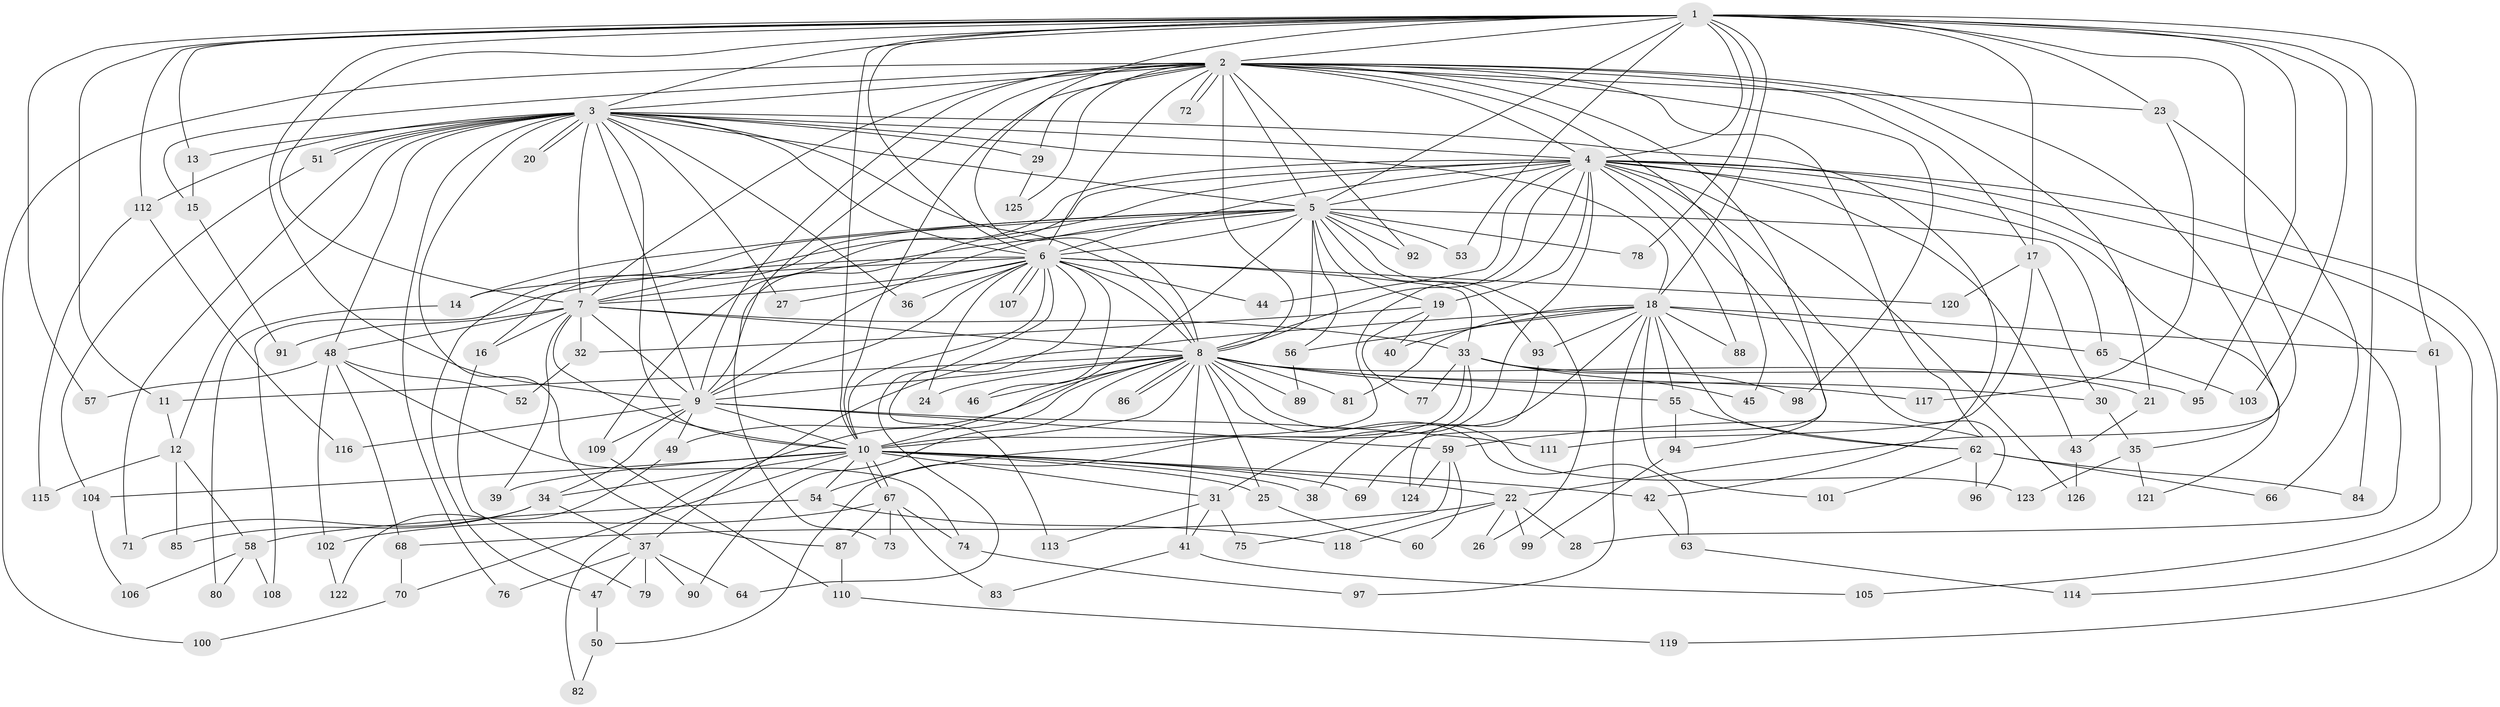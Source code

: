 // coarse degree distribution, {30: 0.015873015873015872, 32: 0.015873015873015872, 5: 0.07936507936507936, 2: 0.5873015873015873, 4: 0.047619047619047616, 1: 0.12698412698412698, 3: 0.06349206349206349, 10: 0.031746031746031744, 7: 0.015873015873015872, 12: 0.015873015873015872}
// Generated by graph-tools (version 1.1) at 2025/48/03/04/25 21:48:56]
// undirected, 126 vertices, 277 edges
graph export_dot {
graph [start="1"]
  node [color=gray90,style=filled];
  1;
  2;
  3;
  4;
  5;
  6;
  7;
  8;
  9;
  10;
  11;
  12;
  13;
  14;
  15;
  16;
  17;
  18;
  19;
  20;
  21;
  22;
  23;
  24;
  25;
  26;
  27;
  28;
  29;
  30;
  31;
  32;
  33;
  34;
  35;
  36;
  37;
  38;
  39;
  40;
  41;
  42;
  43;
  44;
  45;
  46;
  47;
  48;
  49;
  50;
  51;
  52;
  53;
  54;
  55;
  56;
  57;
  58;
  59;
  60;
  61;
  62;
  63;
  64;
  65;
  66;
  67;
  68;
  69;
  70;
  71;
  72;
  73;
  74;
  75;
  76;
  77;
  78;
  79;
  80;
  81;
  82;
  83;
  84;
  85;
  86;
  87;
  88;
  89;
  90;
  91;
  92;
  93;
  94;
  95;
  96;
  97;
  98;
  99;
  100;
  101;
  102;
  103;
  104;
  105;
  106;
  107;
  108;
  109;
  110;
  111;
  112;
  113;
  114;
  115;
  116;
  117;
  118;
  119;
  120;
  121;
  122;
  123;
  124;
  125;
  126;
  1 -- 2;
  1 -- 3;
  1 -- 4;
  1 -- 5;
  1 -- 6;
  1 -- 7;
  1 -- 8;
  1 -- 9;
  1 -- 10;
  1 -- 11;
  1 -- 13;
  1 -- 17;
  1 -- 18;
  1 -- 22;
  1 -- 23;
  1 -- 53;
  1 -- 57;
  1 -- 61;
  1 -- 78;
  1 -- 84;
  1 -- 95;
  1 -- 103;
  1 -- 112;
  2 -- 3;
  2 -- 4;
  2 -- 5;
  2 -- 6;
  2 -- 7;
  2 -- 8;
  2 -- 9;
  2 -- 10;
  2 -- 15;
  2 -- 17;
  2 -- 21;
  2 -- 23;
  2 -- 29;
  2 -- 35;
  2 -- 45;
  2 -- 59;
  2 -- 69;
  2 -- 72;
  2 -- 72;
  2 -- 73;
  2 -- 92;
  2 -- 98;
  2 -- 100;
  2 -- 125;
  3 -- 4;
  3 -- 5;
  3 -- 6;
  3 -- 7;
  3 -- 8;
  3 -- 9;
  3 -- 10;
  3 -- 12;
  3 -- 13;
  3 -- 18;
  3 -- 20;
  3 -- 20;
  3 -- 27;
  3 -- 29;
  3 -- 36;
  3 -- 42;
  3 -- 48;
  3 -- 51;
  3 -- 51;
  3 -- 71;
  3 -- 76;
  3 -- 87;
  3 -- 112;
  4 -- 5;
  4 -- 6;
  4 -- 7;
  4 -- 8;
  4 -- 9;
  4 -- 10;
  4 -- 19;
  4 -- 28;
  4 -- 31;
  4 -- 43;
  4 -- 44;
  4 -- 88;
  4 -- 94;
  4 -- 96;
  4 -- 109;
  4 -- 114;
  4 -- 119;
  4 -- 121;
  4 -- 126;
  5 -- 6;
  5 -- 7;
  5 -- 8;
  5 -- 9;
  5 -- 10;
  5 -- 14;
  5 -- 16;
  5 -- 19;
  5 -- 26;
  5 -- 47;
  5 -- 53;
  5 -- 56;
  5 -- 65;
  5 -- 78;
  5 -- 92;
  5 -- 93;
  6 -- 7;
  6 -- 8;
  6 -- 9;
  6 -- 10;
  6 -- 14;
  6 -- 24;
  6 -- 27;
  6 -- 33;
  6 -- 36;
  6 -- 44;
  6 -- 46;
  6 -- 64;
  6 -- 107;
  6 -- 107;
  6 -- 108;
  6 -- 113;
  6 -- 120;
  7 -- 8;
  7 -- 9;
  7 -- 10;
  7 -- 16;
  7 -- 32;
  7 -- 33;
  7 -- 39;
  7 -- 48;
  7 -- 91;
  8 -- 9;
  8 -- 10;
  8 -- 11;
  8 -- 21;
  8 -- 24;
  8 -- 25;
  8 -- 30;
  8 -- 41;
  8 -- 46;
  8 -- 49;
  8 -- 55;
  8 -- 63;
  8 -- 81;
  8 -- 82;
  8 -- 86;
  8 -- 86;
  8 -- 89;
  8 -- 90;
  8 -- 117;
  8 -- 123;
  9 -- 10;
  9 -- 34;
  9 -- 49;
  9 -- 59;
  9 -- 109;
  9 -- 111;
  9 -- 116;
  10 -- 22;
  10 -- 25;
  10 -- 31;
  10 -- 34;
  10 -- 38;
  10 -- 39;
  10 -- 42;
  10 -- 54;
  10 -- 67;
  10 -- 67;
  10 -- 69;
  10 -- 70;
  10 -- 104;
  11 -- 12;
  12 -- 58;
  12 -- 85;
  12 -- 115;
  13 -- 15;
  14 -- 80;
  15 -- 91;
  16 -- 79;
  17 -- 30;
  17 -- 111;
  17 -- 120;
  18 -- 37;
  18 -- 38;
  18 -- 40;
  18 -- 55;
  18 -- 56;
  18 -- 61;
  18 -- 62;
  18 -- 65;
  18 -- 81;
  18 -- 88;
  18 -- 93;
  18 -- 97;
  18 -- 101;
  19 -- 32;
  19 -- 40;
  19 -- 77;
  21 -- 43;
  22 -- 26;
  22 -- 28;
  22 -- 68;
  22 -- 99;
  22 -- 118;
  23 -- 66;
  23 -- 117;
  25 -- 60;
  29 -- 125;
  30 -- 35;
  31 -- 41;
  31 -- 75;
  31 -- 113;
  32 -- 52;
  33 -- 45;
  33 -- 50;
  33 -- 54;
  33 -- 77;
  33 -- 95;
  33 -- 98;
  34 -- 37;
  34 -- 71;
  34 -- 85;
  35 -- 121;
  35 -- 123;
  37 -- 47;
  37 -- 64;
  37 -- 76;
  37 -- 79;
  37 -- 90;
  41 -- 83;
  41 -- 105;
  42 -- 63;
  43 -- 126;
  47 -- 50;
  48 -- 52;
  48 -- 57;
  48 -- 68;
  48 -- 74;
  48 -- 102;
  49 -- 122;
  50 -- 82;
  51 -- 104;
  54 -- 58;
  54 -- 118;
  55 -- 62;
  55 -- 94;
  56 -- 89;
  58 -- 80;
  58 -- 106;
  58 -- 108;
  59 -- 60;
  59 -- 75;
  59 -- 124;
  61 -- 105;
  62 -- 66;
  62 -- 84;
  62 -- 96;
  62 -- 101;
  63 -- 114;
  65 -- 103;
  67 -- 73;
  67 -- 74;
  67 -- 83;
  67 -- 87;
  67 -- 102;
  68 -- 70;
  70 -- 100;
  74 -- 97;
  87 -- 110;
  93 -- 124;
  94 -- 99;
  102 -- 122;
  104 -- 106;
  109 -- 110;
  110 -- 119;
  112 -- 115;
  112 -- 116;
}
